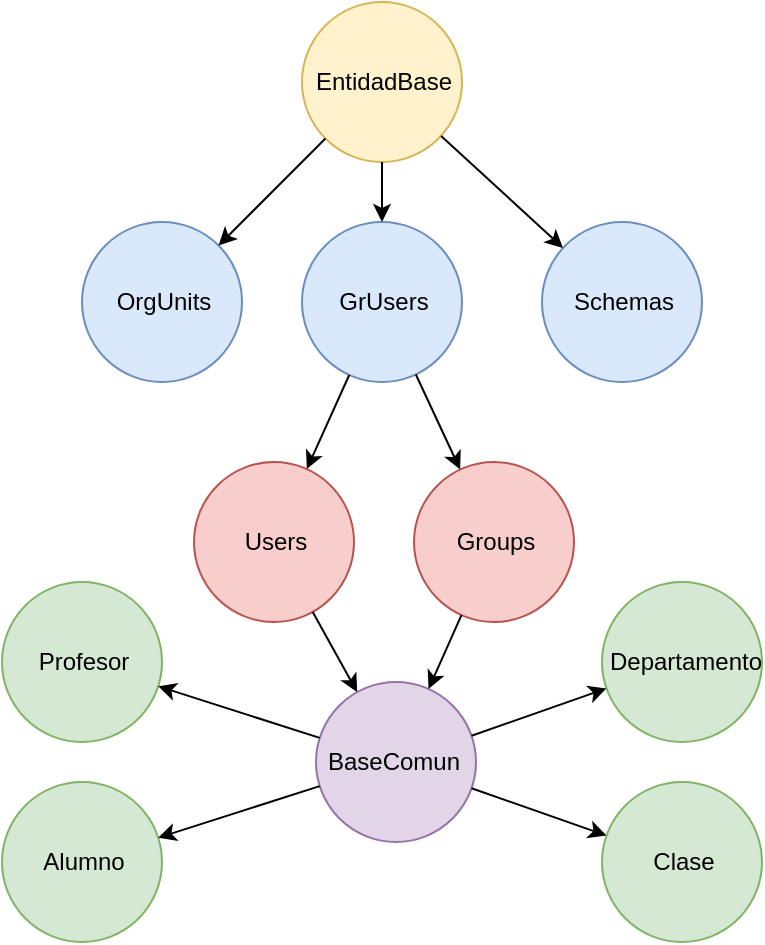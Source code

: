 <mxfile version="13.6.4" type="github">
  <diagram id="cyh7HynrH6s_ejPr0WxY" name="Página-1">
    <mxGraphModel dx="846" dy="519" grid="1" gridSize="10" guides="1" tooltips="1" connect="1" arrows="1" fold="1" page="1" pageScale="1" pageWidth="827" pageHeight="1169" math="0" shadow="0">
      <root>
        <mxCell id="0" />
        <mxCell id="1" parent="0" />
        <mxCell id="EPPNhnt_aKyvmOVJGKWz-1" value="" style="ellipse;whiteSpace=wrap;html=1;aspect=fixed;fillColor=#fff2cc;strokeColor=#d6b656;" parent="1" vertex="1">
          <mxGeometry x="280" y="80" width="80" height="80" as="geometry" />
        </mxCell>
        <mxCell id="EPPNhnt_aKyvmOVJGKWz-2" value="EntidadBase" style="text;html=1;strokeColor=none;fillColor=none;align=center;verticalAlign=middle;whiteSpace=wrap;rounded=0;" parent="1" vertex="1">
          <mxGeometry x="301" y="110" width="40" height="20" as="geometry" />
        </mxCell>
        <mxCell id="EPPNhnt_aKyvmOVJGKWz-4" value="" style="ellipse;whiteSpace=wrap;html=1;aspect=fixed;fillColor=#dae8fc;strokeColor=#6c8ebf;" parent="1" vertex="1">
          <mxGeometry x="170" y="190" width="80" height="80" as="geometry" />
        </mxCell>
        <mxCell id="EPPNhnt_aKyvmOVJGKWz-5" value="OrgUnits" style="text;html=1;strokeColor=none;fillColor=none;align=center;verticalAlign=middle;whiteSpace=wrap;rounded=0;" parent="1" vertex="1">
          <mxGeometry x="191" y="220" width="40" height="20" as="geometry" />
        </mxCell>
        <mxCell id="EPPNhnt_aKyvmOVJGKWz-6" value="" style="ellipse;whiteSpace=wrap;html=1;aspect=fixed;fillColor=#dae8fc;strokeColor=#6c8ebf;" parent="1" vertex="1">
          <mxGeometry x="280" y="190" width="80" height="80" as="geometry" />
        </mxCell>
        <mxCell id="EPPNhnt_aKyvmOVJGKWz-7" value="GrUsers" style="text;html=1;strokeColor=none;fillColor=none;align=center;verticalAlign=middle;whiteSpace=wrap;rounded=0;" parent="1" vertex="1">
          <mxGeometry x="301" y="220" width="40" height="20" as="geometry" />
        </mxCell>
        <mxCell id="EPPNhnt_aKyvmOVJGKWz-8" value="" style="ellipse;whiteSpace=wrap;html=1;aspect=fixed;fillColor=#dae8fc;strokeColor=#6c8ebf;" parent="1" vertex="1">
          <mxGeometry x="400" y="190" width="80" height="80" as="geometry" />
        </mxCell>
        <mxCell id="EPPNhnt_aKyvmOVJGKWz-9" value="Schemas" style="text;html=1;strokeColor=none;fillColor=none;align=center;verticalAlign=middle;whiteSpace=wrap;rounded=0;" parent="1" vertex="1">
          <mxGeometry x="421" y="220" width="40" height="20" as="geometry" />
        </mxCell>
        <mxCell id="EPPNhnt_aKyvmOVJGKWz-10" value="" style="ellipse;whiteSpace=wrap;html=1;aspect=fixed;fillColor=#f8cecc;strokeColor=#b85450;" parent="1" vertex="1">
          <mxGeometry x="226" y="310" width="80" height="80" as="geometry" />
        </mxCell>
        <mxCell id="EPPNhnt_aKyvmOVJGKWz-11" value="Users" style="text;html=1;strokeColor=none;fillColor=none;align=center;verticalAlign=middle;whiteSpace=wrap;rounded=0;" parent="1" vertex="1">
          <mxGeometry x="247" y="340" width="40" height="20" as="geometry" />
        </mxCell>
        <mxCell id="EPPNhnt_aKyvmOVJGKWz-12" value="" style="ellipse;whiteSpace=wrap;html=1;aspect=fixed;fillColor=#f8cecc;strokeColor=#b85450;" parent="1" vertex="1">
          <mxGeometry x="336" y="310" width="80" height="80" as="geometry" />
        </mxCell>
        <mxCell id="EPPNhnt_aKyvmOVJGKWz-13" value="Groups" style="text;html=1;strokeColor=none;fillColor=none;align=center;verticalAlign=middle;whiteSpace=wrap;rounded=0;" parent="1" vertex="1">
          <mxGeometry x="357" y="340" width="40" height="20" as="geometry" />
        </mxCell>
        <mxCell id="EPPNhnt_aKyvmOVJGKWz-14" value="" style="endArrow=classic;html=1;" parent="1" source="EPPNhnt_aKyvmOVJGKWz-1" target="EPPNhnt_aKyvmOVJGKWz-4" edge="1">
          <mxGeometry width="50" height="50" relative="1" as="geometry">
            <mxPoint x="390" y="340" as="sourcePoint" />
            <mxPoint x="440" y="290" as="targetPoint" />
          </mxGeometry>
        </mxCell>
        <mxCell id="EPPNhnt_aKyvmOVJGKWz-15" value="" style="endArrow=classic;html=1;" parent="1" source="EPPNhnt_aKyvmOVJGKWz-1" target="EPPNhnt_aKyvmOVJGKWz-6" edge="1">
          <mxGeometry width="50" height="50" relative="1" as="geometry">
            <mxPoint x="301.716" y="158.284" as="sourcePoint" />
            <mxPoint x="248.284" y="211.716" as="targetPoint" />
          </mxGeometry>
        </mxCell>
        <mxCell id="EPPNhnt_aKyvmOVJGKWz-16" value="" style="endArrow=classic;html=1;" parent="1" source="EPPNhnt_aKyvmOVJGKWz-1" target="EPPNhnt_aKyvmOVJGKWz-8" edge="1">
          <mxGeometry width="50" height="50" relative="1" as="geometry">
            <mxPoint x="330" y="170" as="sourcePoint" />
            <mxPoint x="330" y="200" as="targetPoint" />
          </mxGeometry>
        </mxCell>
        <mxCell id="EPPNhnt_aKyvmOVJGKWz-17" value="" style="endArrow=classic;html=1;" parent="1" source="EPPNhnt_aKyvmOVJGKWz-6" target="EPPNhnt_aKyvmOVJGKWz-10" edge="1">
          <mxGeometry width="50" height="50" relative="1" as="geometry">
            <mxPoint x="301.716" y="158.284" as="sourcePoint" />
            <mxPoint x="248.284" y="211.716" as="targetPoint" />
          </mxGeometry>
        </mxCell>
        <mxCell id="EPPNhnt_aKyvmOVJGKWz-18" value="" style="endArrow=classic;html=1;" parent="1" source="EPPNhnt_aKyvmOVJGKWz-6" target="EPPNhnt_aKyvmOVJGKWz-12" edge="1">
          <mxGeometry width="50" height="50" relative="1" as="geometry">
            <mxPoint x="313.714" y="276.534" as="sourcePoint" />
            <mxPoint x="292.415" y="323.523" as="targetPoint" />
          </mxGeometry>
        </mxCell>
        <mxCell id="EPPNhnt_aKyvmOVJGKWz-22" value="" style="ellipse;whiteSpace=wrap;html=1;aspect=fixed;fillColor=#e1d5e7;strokeColor=#9673a6;" parent="1" vertex="1">
          <mxGeometry x="287" y="420" width="80" height="80" as="geometry" />
        </mxCell>
        <mxCell id="EPPNhnt_aKyvmOVJGKWz-23" value="BaseComun" style="text;html=1;strokeColor=none;fillColor=none;align=center;verticalAlign=middle;whiteSpace=wrap;rounded=0;" parent="1" vertex="1">
          <mxGeometry x="306" y="450" width="40" height="20" as="geometry" />
        </mxCell>
        <mxCell id="EPPNhnt_aKyvmOVJGKWz-26" value="" style="ellipse;whiteSpace=wrap;html=1;aspect=fixed;fillColor=#d5e8d4;strokeColor=#82b366;" parent="1" vertex="1">
          <mxGeometry x="130" y="470" width="80" height="80" as="geometry" />
        </mxCell>
        <mxCell id="EPPNhnt_aKyvmOVJGKWz-27" value="Alumno" style="text;html=1;strokeColor=none;fillColor=none;align=center;verticalAlign=middle;whiteSpace=wrap;rounded=0;" parent="1" vertex="1">
          <mxGeometry x="151" y="500" width="40" height="20" as="geometry" />
        </mxCell>
        <mxCell id="EPPNhnt_aKyvmOVJGKWz-28" value="" style="ellipse;whiteSpace=wrap;html=1;aspect=fixed;fillColor=#d5e8d4;strokeColor=#82b366;" parent="1" vertex="1">
          <mxGeometry x="130" y="370" width="80" height="80" as="geometry" />
        </mxCell>
        <mxCell id="EPPNhnt_aKyvmOVJGKWz-29" value="Profesor" style="text;html=1;strokeColor=none;fillColor=none;align=center;verticalAlign=middle;whiteSpace=wrap;rounded=0;" parent="1" vertex="1">
          <mxGeometry x="151" y="400" width="40" height="20" as="geometry" />
        </mxCell>
        <mxCell id="EPPNhnt_aKyvmOVJGKWz-30" value="" style="endArrow=classic;html=1;" parent="1" source="EPPNhnt_aKyvmOVJGKWz-10" target="EPPNhnt_aKyvmOVJGKWz-22" edge="1">
          <mxGeometry width="50" height="50" relative="1" as="geometry">
            <mxPoint x="170" y="440" as="sourcePoint" />
            <mxPoint x="292.415" y="323.523" as="targetPoint" />
          </mxGeometry>
        </mxCell>
        <mxCell id="EPPNhnt_aKyvmOVJGKWz-31" value="" style="endArrow=classic;html=1;" parent="1" source="EPPNhnt_aKyvmOVJGKWz-12" target="EPPNhnt_aKyvmOVJGKWz-22" edge="1">
          <mxGeometry width="50" height="50" relative="1" as="geometry">
            <mxPoint x="323.714" y="286.534" as="sourcePoint" />
            <mxPoint x="302.415" y="333.523" as="targetPoint" />
          </mxGeometry>
        </mxCell>
        <mxCell id="EPPNhnt_aKyvmOVJGKWz-42" value="" style="endArrow=classic;html=1;" parent="1" source="EPPNhnt_aKyvmOVJGKWz-22" target="EPPNhnt_aKyvmOVJGKWz-28" edge="1">
          <mxGeometry width="50" height="50" relative="1" as="geometry">
            <mxPoint x="350" y="600" as="sourcePoint" />
            <mxPoint x="400" y="550" as="targetPoint" />
          </mxGeometry>
        </mxCell>
        <mxCell id="EPPNhnt_aKyvmOVJGKWz-43" value="" style="endArrow=classic;html=1;" parent="1" source="EPPNhnt_aKyvmOVJGKWz-22" target="EPPNhnt_aKyvmOVJGKWz-26" edge="1">
          <mxGeometry width="50" height="50" relative="1" as="geometry">
            <mxPoint x="298.832" y="458.032" as="sourcePoint" />
            <mxPoint x="218.114" y="432.138" as="targetPoint" />
          </mxGeometry>
        </mxCell>
        <mxCell id="EPPNhnt_aKyvmOVJGKWz-44" value="" style="ellipse;whiteSpace=wrap;html=1;aspect=fixed;fillColor=#d5e8d4;strokeColor=#82b366;" parent="1" vertex="1">
          <mxGeometry x="430" y="470" width="80" height="80" as="geometry" />
        </mxCell>
        <mxCell id="EPPNhnt_aKyvmOVJGKWz-45" value="Clase" style="text;html=1;strokeColor=none;fillColor=none;align=center;verticalAlign=middle;whiteSpace=wrap;rounded=0;" parent="1" vertex="1">
          <mxGeometry x="451" y="500" width="40" height="20" as="geometry" />
        </mxCell>
        <mxCell id="EPPNhnt_aKyvmOVJGKWz-46" value="" style="ellipse;whiteSpace=wrap;html=1;aspect=fixed;fillColor=#d5e8d4;strokeColor=#82b366;" parent="1" vertex="1">
          <mxGeometry x="430" y="370" width="80" height="80" as="geometry" />
        </mxCell>
        <mxCell id="EPPNhnt_aKyvmOVJGKWz-47" value="Departamento" style="text;html=1;strokeColor=none;fillColor=none;align=center;verticalAlign=middle;whiteSpace=wrap;rounded=0;" parent="1" vertex="1">
          <mxGeometry x="452" y="400" width="40" height="20" as="geometry" />
        </mxCell>
        <mxCell id="EPPNhnt_aKyvmOVJGKWz-48" value="" style="endArrow=classic;html=1;" parent="1" source="EPPNhnt_aKyvmOVJGKWz-22" target="EPPNhnt_aKyvmOVJGKWz-46" edge="1">
          <mxGeometry width="50" height="50" relative="1" as="geometry">
            <mxPoint x="588.832" y="448.032" as="sourcePoint" />
            <mxPoint x="700" y="550" as="targetPoint" />
          </mxGeometry>
        </mxCell>
        <mxCell id="EPPNhnt_aKyvmOVJGKWz-49" value="" style="endArrow=classic;html=1;" parent="1" source="EPPNhnt_aKyvmOVJGKWz-22" target="EPPNhnt_aKyvmOVJGKWz-44" edge="1">
          <mxGeometry width="50" height="50" relative="1" as="geometry">
            <mxPoint x="588.832" y="471.968" as="sourcePoint" />
            <mxPoint x="518.114" y="432.138" as="targetPoint" />
          </mxGeometry>
        </mxCell>
      </root>
    </mxGraphModel>
  </diagram>
</mxfile>
